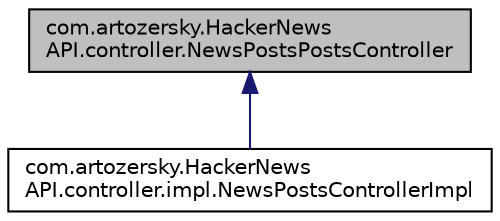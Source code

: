 digraph "com.artozersky.HackerNewsAPI.controller.NewsPostsPostsController"
{
 // LATEX_PDF_SIZE
  edge [fontname="Helvetica",fontsize="10",labelfontname="Helvetica",labelfontsize="10"];
  node [fontname="Helvetica",fontsize="10",shape=record];
  Node1 [label="com.artozersky.HackerNews\lAPI.controller.NewsPostsPostsController",height=0.2,width=0.4,color="black", fillcolor="grey75", style="filled", fontcolor="black",tooltip=" "];
  Node1 -> Node2 [dir="back",color="midnightblue",fontsize="10",style="solid",fontname="Helvetica"];
  Node2 [label="com.artozersky.HackerNews\lAPI.controller.impl.NewsPostsControllerImpl",height=0.2,width=0.4,color="black", fillcolor="white", style="filled",URL="$classcom_1_1artozersky_1_1HackerNewsAPI_1_1controller_1_1impl_1_1NewsPostsControllerImpl.html",tooltip=" "];
}
